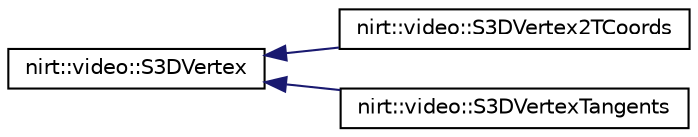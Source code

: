 digraph "Graphical Class Hierarchy"
{
 // LATEX_PDF_SIZE
  edge [fontname="Helvetica",fontsize="10",labelfontname="Helvetica",labelfontsize="10"];
  node [fontname="Helvetica",fontsize="10",shape=record];
  rankdir="LR";
  Node0 [label="nirt::video::S3DVertex",height=0.2,width=0.4,color="black", fillcolor="white", style="filled",URL="$structnirt_1_1video_1_1S3DVertex.html",tooltip="standard vertex used by the Nirtcpp engine."];
  Node0 -> Node1 [dir="back",color="midnightblue",fontsize="10",style="solid",fontname="Helvetica"];
  Node1 [label="nirt::video::S3DVertex2TCoords",height=0.2,width=0.4,color="black", fillcolor="white", style="filled",URL="$structnirt_1_1video_1_1S3DVertex2TCoords.html",tooltip="Vertex with two texture coordinates."];
  Node0 -> Node2 [dir="back",color="midnightblue",fontsize="10",style="solid",fontname="Helvetica"];
  Node2 [label="nirt::video::S3DVertexTangents",height=0.2,width=0.4,color="black", fillcolor="white", style="filled",URL="$structnirt_1_1video_1_1S3DVertexTangents.html",tooltip="Vertex with a tangent and binormal vector."];
}

